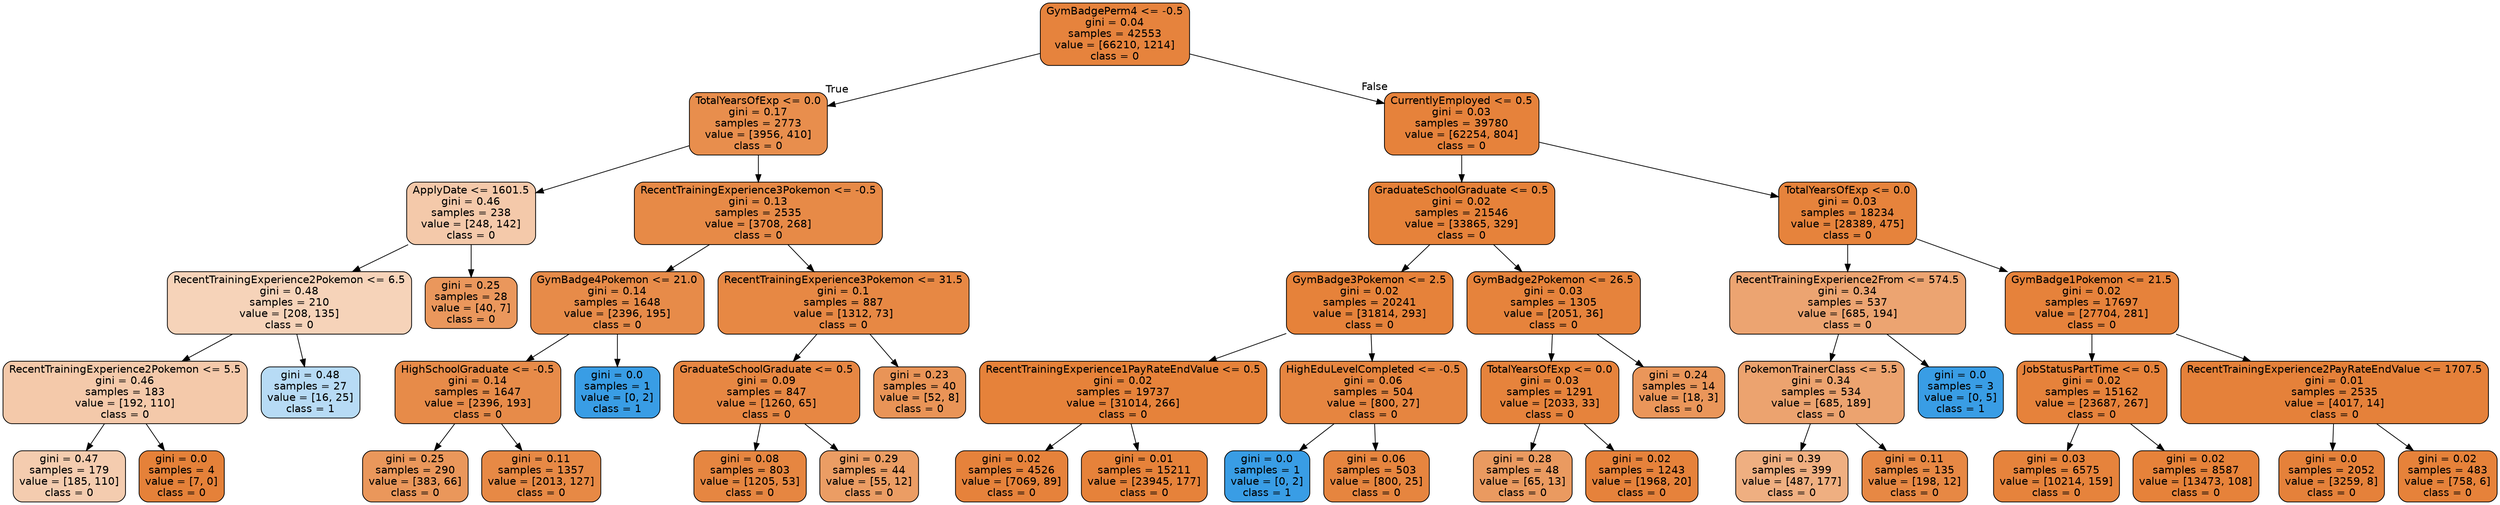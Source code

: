 digraph Tree {
node [shape=box, style="filled, rounded", color="black", fontname=helvetica] ;
edge [fontname=helvetica] ;
0 [label="GymBadgePerm4 <= -0.5\ngini = 0.04\nsamples = 42553\nvalue = [66210, 1214]\nclass = 0", fillcolor="#e58139fa"] ;
1 [label="TotalYearsOfExp <= 0.0\ngini = 0.17\nsamples = 2773\nvalue = [3956, 410]\nclass = 0", fillcolor="#e58139e5"] ;
0 -> 1 [labeldistance=2.5, labelangle=45, headlabel="True"] ;
2 [label="ApplyDate <= 1601.5\ngini = 0.46\nsamples = 238\nvalue = [248, 142]\nclass = 0", fillcolor="#e581396d"] ;
1 -> 2 ;
3 [label="RecentTrainingExperience2Pokemon <= 6.5\ngini = 0.48\nsamples = 210\nvalue = [208, 135]\nclass = 0", fillcolor="#e5813959"] ;
2 -> 3 ;
4 [label="RecentTrainingExperience2Pokemon <= 5.5\ngini = 0.46\nsamples = 183\nvalue = [192, 110]\nclass = 0", fillcolor="#e581396d"] ;
3 -> 4 ;
5 [label="gini = 0.47\nsamples = 179\nvalue = [185, 110]\nclass = 0", fillcolor="#e5813967"] ;
4 -> 5 ;
6 [label="gini = 0.0\nsamples = 4\nvalue = [7, 0]\nclass = 0", fillcolor="#e58139ff"] ;
4 -> 6 ;
7 [label="gini = 0.48\nsamples = 27\nvalue = [16, 25]\nclass = 1", fillcolor="#399de55c"] ;
3 -> 7 ;
8 [label="gini = 0.25\nsamples = 28\nvalue = [40, 7]\nclass = 0", fillcolor="#e58139d2"] ;
2 -> 8 ;
9 [label="RecentTrainingExperience3Pokemon <= -0.5\ngini = 0.13\nsamples = 2535\nvalue = [3708, 268]\nclass = 0", fillcolor="#e58139ed"] ;
1 -> 9 ;
10 [label="GymBadge4Pokemon <= 21.0\ngini = 0.14\nsamples = 1648\nvalue = [2396, 195]\nclass = 0", fillcolor="#e58139ea"] ;
9 -> 10 ;
11 [label="HighSchoolGraduate <= -0.5\ngini = 0.14\nsamples = 1647\nvalue = [2396, 193]\nclass = 0", fillcolor="#e58139ea"] ;
10 -> 11 ;
12 [label="gini = 0.25\nsamples = 290\nvalue = [383, 66]\nclass = 0", fillcolor="#e58139d3"] ;
11 -> 12 ;
13 [label="gini = 0.11\nsamples = 1357\nvalue = [2013, 127]\nclass = 0", fillcolor="#e58139ef"] ;
11 -> 13 ;
14 [label="gini = 0.0\nsamples = 1\nvalue = [0, 2]\nclass = 1", fillcolor="#399de5ff"] ;
10 -> 14 ;
15 [label="RecentTrainingExperience3Pokemon <= 31.5\ngini = 0.1\nsamples = 887\nvalue = [1312, 73]\nclass = 0", fillcolor="#e58139f1"] ;
9 -> 15 ;
16 [label="GraduateSchoolGraduate <= 0.5\ngini = 0.09\nsamples = 847\nvalue = [1260, 65]\nclass = 0", fillcolor="#e58139f2"] ;
15 -> 16 ;
17 [label="gini = 0.08\nsamples = 803\nvalue = [1205, 53]\nclass = 0", fillcolor="#e58139f4"] ;
16 -> 17 ;
18 [label="gini = 0.29\nsamples = 44\nvalue = [55, 12]\nclass = 0", fillcolor="#e58139c7"] ;
16 -> 18 ;
19 [label="gini = 0.23\nsamples = 40\nvalue = [52, 8]\nclass = 0", fillcolor="#e58139d8"] ;
15 -> 19 ;
20 [label="CurrentlyEmployed <= 0.5\ngini = 0.03\nsamples = 39780\nvalue = [62254, 804]\nclass = 0", fillcolor="#e58139fc"] ;
0 -> 20 [labeldistance=2.5, labelangle=-45, headlabel="False"] ;
21 [label="GraduateSchoolGraduate <= 0.5\ngini = 0.02\nsamples = 21546\nvalue = [33865, 329]\nclass = 0", fillcolor="#e58139fd"] ;
20 -> 21 ;
22 [label="GymBadge3Pokemon <= 2.5\ngini = 0.02\nsamples = 20241\nvalue = [31814, 293]\nclass = 0", fillcolor="#e58139fd"] ;
21 -> 22 ;
23 [label="RecentTrainingExperience1PayRateEndValue <= 0.5\ngini = 0.02\nsamples = 19737\nvalue = [31014, 266]\nclass = 0", fillcolor="#e58139fd"] ;
22 -> 23 ;
24 [label="gini = 0.02\nsamples = 4526\nvalue = [7069, 89]\nclass = 0", fillcolor="#e58139fc"] ;
23 -> 24 ;
25 [label="gini = 0.01\nsamples = 15211\nvalue = [23945, 177]\nclass = 0", fillcolor="#e58139fd"] ;
23 -> 25 ;
26 [label="HighEduLevelCompleted <= -0.5\ngini = 0.06\nsamples = 504\nvalue = [800, 27]\nclass = 0", fillcolor="#e58139f6"] ;
22 -> 26 ;
27 [label="gini = 0.0\nsamples = 1\nvalue = [0, 2]\nclass = 1", fillcolor="#399de5ff"] ;
26 -> 27 ;
28 [label="gini = 0.06\nsamples = 503\nvalue = [800, 25]\nclass = 0", fillcolor="#e58139f7"] ;
26 -> 28 ;
29 [label="GymBadge2Pokemon <= 26.5\ngini = 0.03\nsamples = 1305\nvalue = [2051, 36]\nclass = 0", fillcolor="#e58139fb"] ;
21 -> 29 ;
30 [label="TotalYearsOfExp <= 0.0\ngini = 0.03\nsamples = 1291\nvalue = [2033, 33]\nclass = 0", fillcolor="#e58139fb"] ;
29 -> 30 ;
31 [label="gini = 0.28\nsamples = 48\nvalue = [65, 13]\nclass = 0", fillcolor="#e58139cc"] ;
30 -> 31 ;
32 [label="gini = 0.02\nsamples = 1243\nvalue = [1968, 20]\nclass = 0", fillcolor="#e58139fc"] ;
30 -> 32 ;
33 [label="gini = 0.24\nsamples = 14\nvalue = [18, 3]\nclass = 0", fillcolor="#e58139d4"] ;
29 -> 33 ;
34 [label="TotalYearsOfExp <= 0.0\ngini = 0.03\nsamples = 18234\nvalue = [28389, 475]\nclass = 0", fillcolor="#e58139fb"] ;
20 -> 34 ;
35 [label="RecentTrainingExperience2From <= 574.5\ngini = 0.34\nsamples = 537\nvalue = [685, 194]\nclass = 0", fillcolor="#e58139b7"] ;
34 -> 35 ;
36 [label="PokemonTrainerClass <= 5.5\ngini = 0.34\nsamples = 534\nvalue = [685, 189]\nclass = 0", fillcolor="#e58139b9"] ;
35 -> 36 ;
37 [label="gini = 0.39\nsamples = 399\nvalue = [487, 177]\nclass = 0", fillcolor="#e58139a2"] ;
36 -> 37 ;
38 [label="gini = 0.11\nsamples = 135\nvalue = [198, 12]\nclass = 0", fillcolor="#e58139f0"] ;
36 -> 38 ;
39 [label="gini = 0.0\nsamples = 3\nvalue = [0, 5]\nclass = 1", fillcolor="#399de5ff"] ;
35 -> 39 ;
40 [label="GymBadge1Pokemon <= 21.5\ngini = 0.02\nsamples = 17697\nvalue = [27704, 281]\nclass = 0", fillcolor="#e58139fc"] ;
34 -> 40 ;
41 [label="JobStatusPartTime <= 0.5\ngini = 0.02\nsamples = 15162\nvalue = [23687, 267]\nclass = 0", fillcolor="#e58139fc"] ;
40 -> 41 ;
42 [label="gini = 0.03\nsamples = 6575\nvalue = [10214, 159]\nclass = 0", fillcolor="#e58139fb"] ;
41 -> 42 ;
43 [label="gini = 0.02\nsamples = 8587\nvalue = [13473, 108]\nclass = 0", fillcolor="#e58139fd"] ;
41 -> 43 ;
44 [label="RecentTrainingExperience2PayRateEndValue <= 1707.5\ngini = 0.01\nsamples = 2535\nvalue = [4017, 14]\nclass = 0", fillcolor="#e58139fe"] ;
40 -> 44 ;
45 [label="gini = 0.0\nsamples = 2052\nvalue = [3259, 8]\nclass = 0", fillcolor="#e58139fe"] ;
44 -> 45 ;
46 [label="gini = 0.02\nsamples = 483\nvalue = [758, 6]\nclass = 0", fillcolor="#e58139fd"] ;
44 -> 46 ;
}